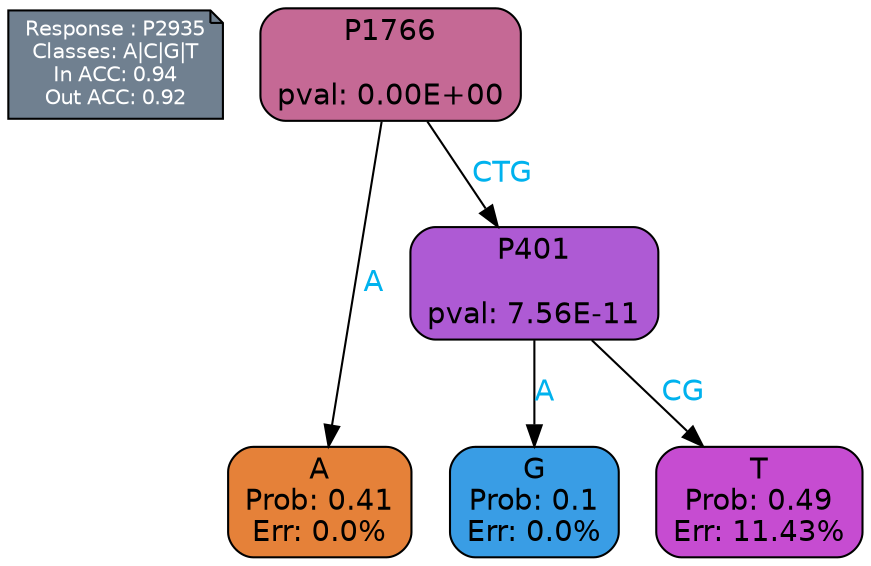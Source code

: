 digraph Tree {
node [shape=box, style="filled, rounded", color="black", fontname=helvetica] ;
graph [ranksep=equally, splines=polylines, bgcolor=transparent, dpi=600] ;
edge [fontname=helvetica] ;
LEGEND [label="Response : P2935
Classes: A|C|G|T
In ACC: 0.94
Out ACC: 0.92
",shape=note,align=left,style=filled,fillcolor="slategray",fontcolor="white",fontsize=10];1 [label="P1766

pval: 0.00E+00", fillcolor="#c56995"] ;
2 [label="A
Prob: 0.41
Err: 0.0%", fillcolor="#e58139"] ;
3 [label="P401

pval: 7.56E-11", fillcolor="#ae5ad4"] ;
4 [label="G
Prob: 0.1
Err: 0.0%", fillcolor="#399de5"] ;
5 [label="T
Prob: 0.49
Err: 11.43%", fillcolor="#c64cd1"] ;
1 -> 2 [label="A",fontcolor=deepskyblue2] ;
1 -> 3 [label="CTG",fontcolor=deepskyblue2] ;
3 -> 4 [label="A",fontcolor=deepskyblue2] ;
3 -> 5 [label="CG",fontcolor=deepskyblue2] ;
{rank = same; 2;4;5;}{rank = same; LEGEND;1;}}